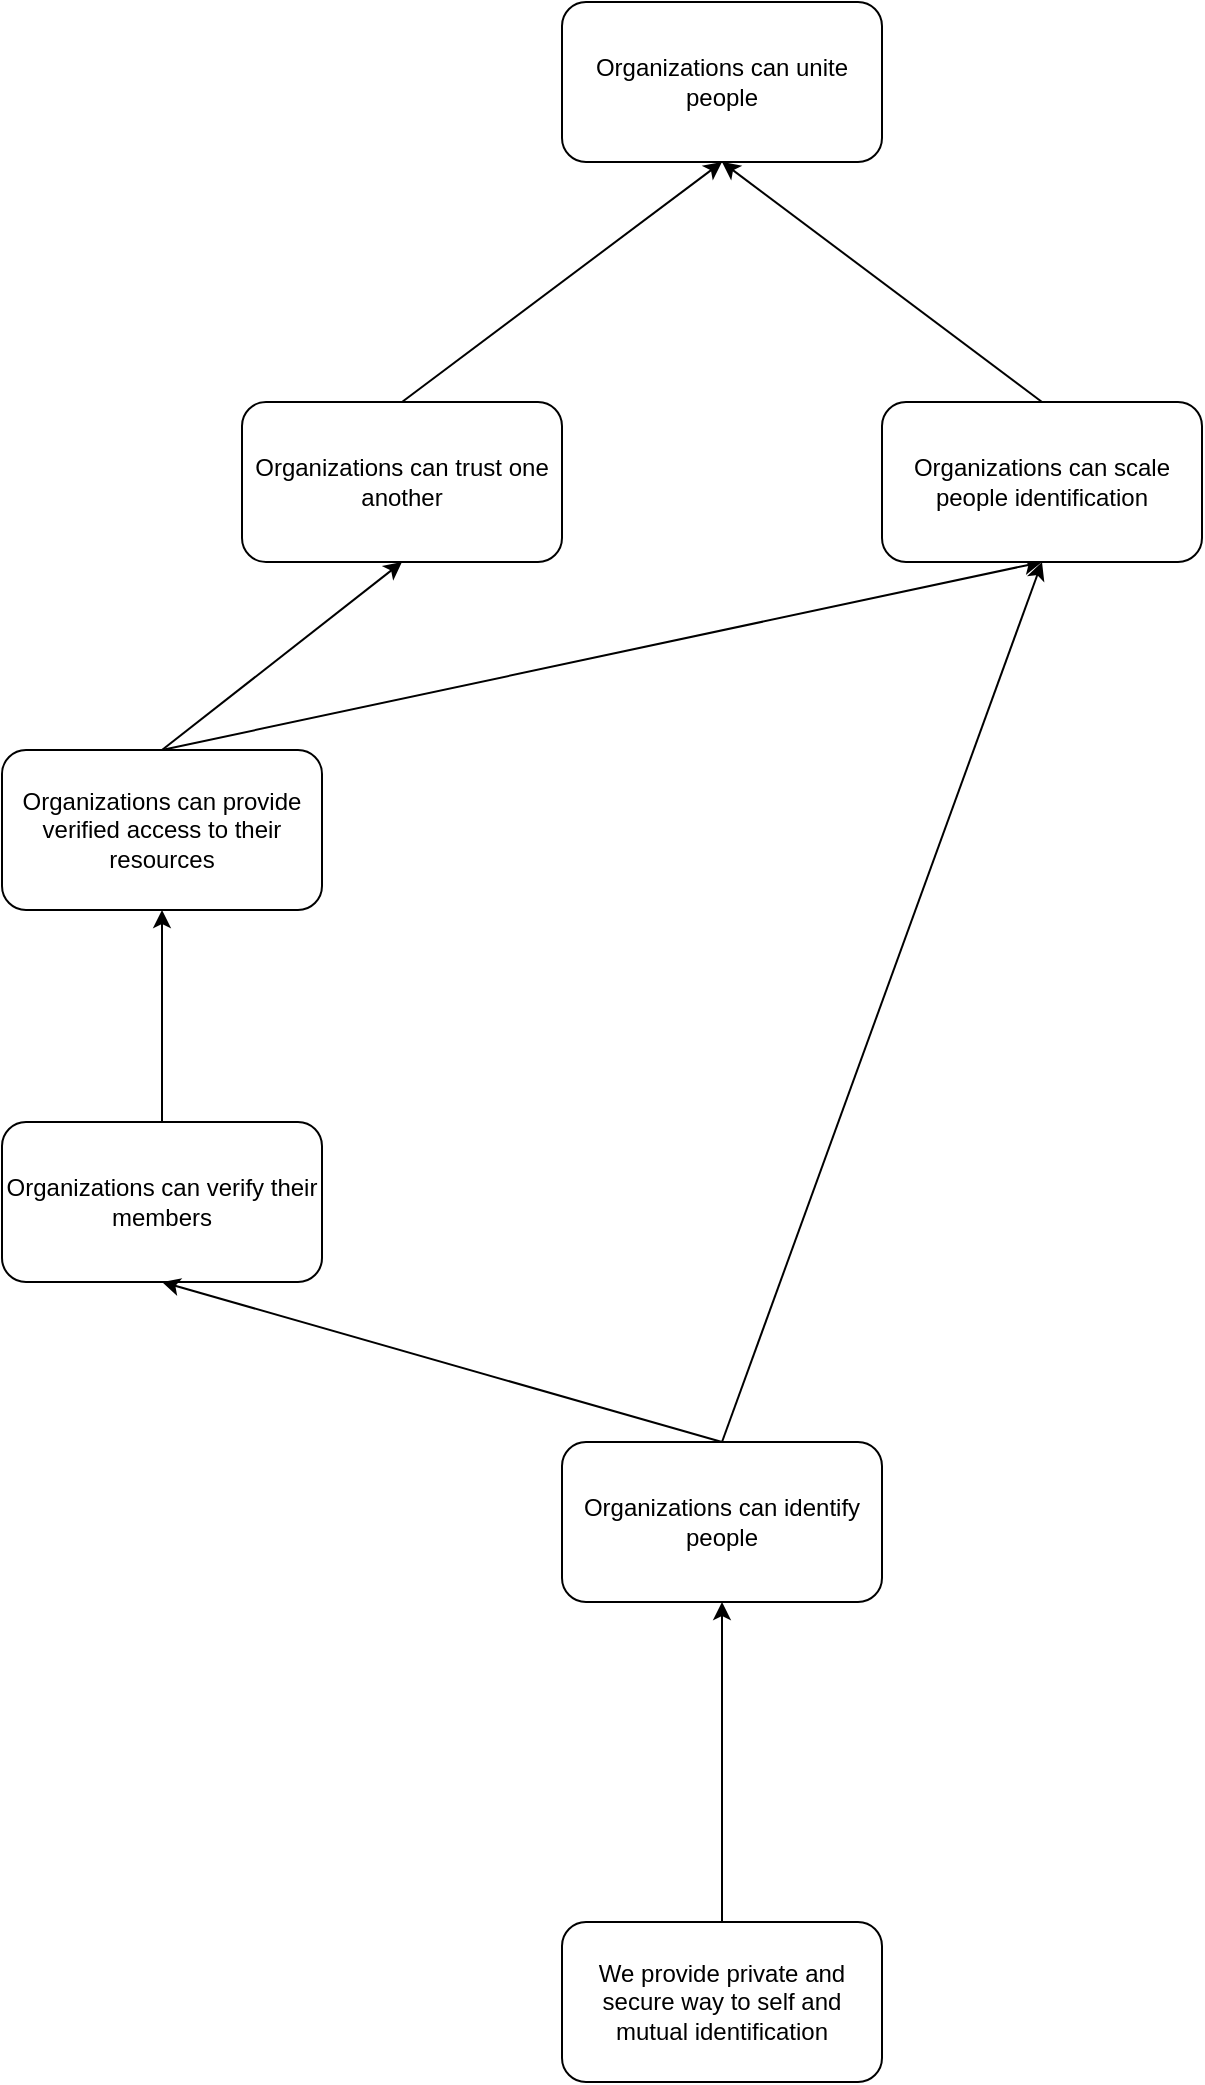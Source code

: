 <mxfile version="14.9.6" type="device" pages="6"><diagram id="rEu2AYVOWxbg5CjuaJAS" name="Pivot MVP PRT"><mxGraphModel dx="932" dy="597" grid="1" gridSize="10" guides="1" tooltips="1" connect="1" arrows="1" fold="1" page="1" pageScale="1" pageWidth="1169" pageHeight="827" math="0" shadow="0"><root><mxCell id="BzwM-WZNVINe5ozCy3X4-0"/><mxCell id="BzwM-WZNVINe5ozCy3X4-1" parent="BzwM-WZNVINe5ozCy3X4-0"/><mxCell id="BzwM-WZNVINe5ozCy3X4-2" value="Organizations can unite people" style="rounded=1;whiteSpace=wrap;html=1;" parent="BzwM-WZNVINe5ozCy3X4-1" vertex="1"><mxGeometry x="360" y="40" width="160" height="80" as="geometry"/></mxCell><mxCell id="BzwM-WZNVINe5ozCy3X4-8" style="edgeStyle=none;rounded=0;orthogonalLoop=1;jettySize=auto;html=1;exitX=0.5;exitY=0;exitDx=0;exitDy=0;entryX=0.5;entryY=1;entryDx=0;entryDy=0;" parent="BzwM-WZNVINe5ozCy3X4-1" source="BzwM-WZNVINe5ozCy3X4-3" target="BzwM-WZNVINe5ozCy3X4-2" edge="1"><mxGeometry relative="1" as="geometry"/></mxCell><mxCell id="BzwM-WZNVINe5ozCy3X4-3" value="Organizations can trust one another" style="rounded=1;whiteSpace=wrap;html=1;" parent="BzwM-WZNVINe5ozCy3X4-1" vertex="1"><mxGeometry x="200" y="240" width="160" height="80" as="geometry"/></mxCell><mxCell id="BzwM-WZNVINe5ozCy3X4-6" style="rounded=0;orthogonalLoop=1;jettySize=auto;html=1;exitX=0.5;exitY=0;exitDx=0;exitDy=0;entryX=0.5;entryY=1;entryDx=0;entryDy=0;" parent="BzwM-WZNVINe5ozCy3X4-1" source="BzwM-WZNVINe5ozCy3X4-4" target="BzwM-WZNVINe5ozCy3X4-5" edge="1"><mxGeometry relative="1" as="geometry"/></mxCell><mxCell id="BzwM-WZNVINe5ozCy3X4-4" value="Organizations can verify their members" style="rounded=1;whiteSpace=wrap;html=1;" parent="BzwM-WZNVINe5ozCy3X4-1" vertex="1"><mxGeometry x="80" y="600" width="160" height="80" as="geometry"/></mxCell><mxCell id="BzwM-WZNVINe5ozCy3X4-7" style="edgeStyle=none;rounded=0;orthogonalLoop=1;jettySize=auto;html=1;exitX=0.5;exitY=0;exitDx=0;exitDy=0;entryX=0.5;entryY=1;entryDx=0;entryDy=0;" parent="BzwM-WZNVINe5ozCy3X4-1" source="BzwM-WZNVINe5ozCy3X4-5" target="BzwM-WZNVINe5ozCy3X4-3" edge="1"><mxGeometry relative="1" as="geometry"/></mxCell><mxCell id="BzwM-WZNVINe5ozCy3X4-13" style="edgeStyle=none;rounded=0;orthogonalLoop=1;jettySize=auto;html=1;exitX=0.5;exitY=0;exitDx=0;exitDy=0;entryX=0.5;entryY=1;entryDx=0;entryDy=0;" parent="BzwM-WZNVINe5ozCy3X4-1" source="BzwM-WZNVINe5ozCy3X4-5" target="BzwM-WZNVINe5ozCy3X4-12" edge="1"><mxGeometry relative="1" as="geometry"/></mxCell><mxCell id="BzwM-WZNVINe5ozCy3X4-5" value="Organizations can provide verified access to their resources" style="rounded=1;whiteSpace=wrap;html=1;" parent="BzwM-WZNVINe5ozCy3X4-1" vertex="1"><mxGeometry x="80" y="414" width="160" height="80" as="geometry"/></mxCell><mxCell id="BzwM-WZNVINe5ozCy3X4-10" style="edgeStyle=none;rounded=0;orthogonalLoop=1;jettySize=auto;html=1;exitX=0.5;exitY=0;exitDx=0;exitDy=0;entryX=0.5;entryY=1;entryDx=0;entryDy=0;" parent="BzwM-WZNVINe5ozCy3X4-1" source="BzwM-WZNVINe5ozCy3X4-9" target="BzwM-WZNVINe5ozCy3X4-12" edge="1"><mxGeometry relative="1" as="geometry"/></mxCell><mxCell id="BzwM-WZNVINe5ozCy3X4-11" style="edgeStyle=none;rounded=0;orthogonalLoop=1;jettySize=auto;html=1;exitX=0.5;exitY=0;exitDx=0;exitDy=0;entryX=0.5;entryY=1;entryDx=0;entryDy=0;" parent="BzwM-WZNVINe5ozCy3X4-1" source="BzwM-WZNVINe5ozCy3X4-9" target="BzwM-WZNVINe5ozCy3X4-4" edge="1"><mxGeometry relative="1" as="geometry"><mxPoint x="160" y="700" as="targetPoint"/></mxGeometry></mxCell><mxCell id="BzwM-WZNVINe5ozCy3X4-9" value="Organizations can identify people" style="rounded=1;whiteSpace=wrap;html=1;" parent="BzwM-WZNVINe5ozCy3X4-1" vertex="1"><mxGeometry x="360" y="760" width="160" height="80" as="geometry"/></mxCell><mxCell id="BzwM-WZNVINe5ozCy3X4-14" style="edgeStyle=none;rounded=0;orthogonalLoop=1;jettySize=auto;html=1;exitX=0.5;exitY=0;exitDx=0;exitDy=0;entryX=0.5;entryY=1;entryDx=0;entryDy=0;" parent="BzwM-WZNVINe5ozCy3X4-1" source="BzwM-WZNVINe5ozCy3X4-12" target="BzwM-WZNVINe5ozCy3X4-2" edge="1"><mxGeometry relative="1" as="geometry"/></mxCell><mxCell id="BzwM-WZNVINe5ozCy3X4-12" value="Organizations can scale people identification" style="rounded=1;whiteSpace=wrap;html=1;" parent="BzwM-WZNVINe5ozCy3X4-1" vertex="1"><mxGeometry x="520" y="240" width="160" height="80" as="geometry"/></mxCell><mxCell id="BzwM-WZNVINe5ozCy3X4-16" style="edgeStyle=none;rounded=0;orthogonalLoop=1;jettySize=auto;html=1;exitX=0.5;exitY=0;exitDx=0;exitDy=0;entryX=0.5;entryY=1;entryDx=0;entryDy=0;" parent="BzwM-WZNVINe5ozCy3X4-1" source="BzwM-WZNVINe5ozCy3X4-15" target="BzwM-WZNVINe5ozCy3X4-9" edge="1"><mxGeometry relative="1" as="geometry"/></mxCell><mxCell id="BzwM-WZNVINe5ozCy3X4-15" value="We provide private and secure way to self and mutual identification" style="rounded=1;whiteSpace=wrap;html=1;" parent="BzwM-WZNVINe5ozCy3X4-1" vertex="1"><mxGeometry x="360" y="1000" width="160" height="80" as="geometry"/></mxCell></root></mxGraphModel></diagram><diagram id="Rx1E1-y5q2qVLVE35k9E" name="Cases Outline"><mxGraphModel dx="2101" dy="597" grid="1" gridSize="10" guides="1" tooltips="1" connect="1" arrows="1" fold="1" page="1" pageScale="1" pageWidth="1169" pageHeight="827" math="0" shadow="0"><root><mxCell id="xW7RO1sk_Le1SdhrMX03-0"/><mxCell id="xW7RO1sk_Le1SdhrMX03-1" parent="xW7RO1sk_Le1SdhrMX03-0"/><mxCell id="xW7RO1sk_Le1SdhrMX03-7" style="edgeStyle=orthogonalEdgeStyle;rounded=0;orthogonalLoop=1;jettySize=auto;html=1;exitX=0.5;exitY=1;exitDx=0;exitDy=0;" parent="xW7RO1sk_Le1SdhrMX03-1" source="xW7RO1sk_Le1SdhrMX03-2" target="xW7RO1sk_Le1SdhrMX03-4" edge="1"><mxGeometry relative="1" as="geometry"/></mxCell><mxCell id="xW7RO1sk_Le1SdhrMX03-14" style="edgeStyle=orthogonalEdgeStyle;rounded=0;orthogonalLoop=1;jettySize=auto;html=1;exitX=1;exitY=0.5;exitDx=0;exitDy=0;" parent="xW7RO1sk_Le1SdhrMX03-1" source="xW7RO1sk_Le1SdhrMX03-2" target="xW7RO1sk_Le1SdhrMX03-13" edge="1"><mxGeometry relative="1" as="geometry"/></mxCell><mxCell id="xW7RO1sk_Le1SdhrMX03-2" value="Seed-user creates a personal wallet" style="rounded=1;whiteSpace=wrap;html=1;" parent="xW7RO1sk_Le1SdhrMX03-1" vertex="1"><mxGeometry x="120" y="80" width="160" height="40" as="geometry"/></mxCell><mxCell id="xW7RO1sk_Le1SdhrMX03-6" style="edgeStyle=orthogonalEdgeStyle;rounded=0;orthogonalLoop=1;jettySize=auto;html=1;exitX=1;exitY=0.5;exitDx=0;exitDy=0;" parent="xW7RO1sk_Le1SdhrMX03-1" source="xW7RO1sk_Le1SdhrMX03-4" target="xW7RO1sk_Le1SdhrMX03-5" edge="1"><mxGeometry relative="1" as="geometry"/></mxCell><mxCell id="xW7RO1sk_Le1SdhrMX03-4" value="Seed-user generates organization" style="rounded=1;whiteSpace=wrap;html=1;" parent="xW7RO1sk_Le1SdhrMX03-1" vertex="1"><mxGeometry x="120" y="160" width="160" height="40" as="geometry"/></mxCell><mxCell id="xW7RO1sk_Le1SdhrMX03-17" style="edgeStyle=orthogonalEdgeStyle;rounded=0;orthogonalLoop=1;jettySize=auto;html=1;exitX=1;exitY=0.5;exitDx=0;exitDy=0;" parent="xW7RO1sk_Le1SdhrMX03-1" source="xW7RO1sk_Le1SdhrMX03-21" target="xW7RO1sk_Le1SdhrMX03-16" edge="1"><mxGeometry relative="1" as="geometry"/></mxCell><mxCell id="xW7RO1sk_Le1SdhrMX03-22" style="edgeStyle=orthogonalEdgeStyle;rounded=0;orthogonalLoop=1;jettySize=auto;html=1;exitX=0.5;exitY=1;exitDx=0;exitDy=0;entryX=0.5;entryY=0;entryDx=0;entryDy=0;" parent="xW7RO1sk_Le1SdhrMX03-1" source="xW7RO1sk_Le1SdhrMX03-5" target="xW7RO1sk_Le1SdhrMX03-21" edge="1"><mxGeometry relative="1" as="geometry"/></mxCell><mxCell id="xW7RO1sk_Le1SdhrMX03-31" style="edgeStyle=orthogonalEdgeStyle;rounded=0;orthogonalLoop=1;jettySize=auto;html=1;exitX=1;exitY=0.5;exitDx=0;exitDy=0;entryX=0;entryY=0.5;entryDx=0;entryDy=0;" parent="xW7RO1sk_Le1SdhrMX03-1" source="xW7RO1sk_Le1SdhrMX03-5" target="xW7RO1sk_Le1SdhrMX03-30" edge="1"><mxGeometry relative="1" as="geometry"/></mxCell><mxCell id="xW7RO1sk_Le1SdhrMX03-5" value="Seed-user creates site-proofed organization" style="rounded=1;whiteSpace=wrap;html=1;fillColor=#fff2cc;strokeColor=#d6b656;" parent="xW7RO1sk_Le1SdhrMX03-1" vertex="1"><mxGeometry x="320" y="160" width="160" height="40" as="geometry"/></mxCell><mxCell id="xW7RO1sk_Le1SdhrMX03-29" style="edgeStyle=orthogonalEdgeStyle;rounded=0;orthogonalLoop=1;jettySize=auto;html=1;exitX=1;exitY=0.5;exitDx=0;exitDy=0;entryX=1;entryY=0.5;entryDx=0;entryDy=0;" parent="xW7RO1sk_Le1SdhrMX03-1" source="xW7RO1sk_Le1SdhrMX03-13" target="xW7RO1sk_Le1SdhrMX03-27" edge="1"><mxGeometry relative="1" as="geometry"><Array as="points"><mxPoint x="720" y="100"/><mxPoint x="720" y="380"/></Array></mxGeometry></mxCell><mxCell id="xW7RO1sk_Le1SdhrMX03-35" style="edgeStyle=orthogonalEdgeStyle;rounded=0;orthogonalLoop=1;jettySize=auto;html=1;exitX=1;exitY=0.5;exitDx=0;exitDy=0;entryX=1;entryY=0.5;entryDx=0;entryDy=0;" parent="xW7RO1sk_Le1SdhrMX03-1" source="xW7RO1sk_Le1SdhrMX03-13" target="xW7RO1sk_Le1SdhrMX03-16" edge="1"><mxGeometry relative="1" as="geometry"><Array as="points"><mxPoint x="720" y="100"/><mxPoint x="720" y="300"/></Array></mxGeometry></mxCell><mxCell id="xW7RO1sk_Le1SdhrMX03-13" value="Seed-user adds blockchain account to wallet" style="rounded=1;whiteSpace=wrap;html=1;fillColor=#f8cecc;strokeColor=#b85450;" parent="xW7RO1sk_Le1SdhrMX03-1" vertex="1"><mxGeometry x="320" y="80" width="160" height="40" as="geometry"/></mxCell><mxCell id="xW7RO1sk_Le1SdhrMX03-16" value="Seed-user registers organization in the blockchain with the status" style="rounded=1;whiteSpace=wrap;html=1;fillColor=#f8cecc;strokeColor=#b85450;" parent="xW7RO1sk_Le1SdhrMX03-1" vertex="1"><mxGeometry x="520" y="280" width="160" height="40" as="geometry"/></mxCell><mxCell id="xW7RO1sk_Le1SdhrMX03-24" style="edgeStyle=orthogonalEdgeStyle;rounded=0;orthogonalLoop=1;jettySize=auto;html=1;exitX=1;exitY=0.5;exitDx=0;exitDy=0;" parent="xW7RO1sk_Le1SdhrMX03-1" source="xW7RO1sk_Le1SdhrMX03-19" target="xW7RO1sk_Le1SdhrMX03-23" edge="1"><mxGeometry relative="1" as="geometry"/></mxCell><mxCell id="xW7RO1sk_Le1SdhrMX03-19" value="Member-user generates a personal wallet" style="rounded=1;whiteSpace=wrap;html=1;fillColor=#d5e8d4;strokeColor=#82b366;" parent="xW7RO1sk_Le1SdhrMX03-1" vertex="1"><mxGeometry x="-80" y="360" width="160" height="40" as="geometry"/></mxCell><mxCell id="xW7RO1sk_Le1SdhrMX03-28" style="edgeStyle=orthogonalEdgeStyle;rounded=0;orthogonalLoop=1;jettySize=auto;html=1;exitX=1;exitY=0.5;exitDx=0;exitDy=0;" parent="xW7RO1sk_Le1SdhrMX03-1" source="xW7RO1sk_Le1SdhrMX03-20" target="xW7RO1sk_Le1SdhrMX03-27" edge="1"><mxGeometry relative="1" as="geometry"/></mxCell><mxCell id="xW7RO1sk_Le1SdhrMX03-33" style="edgeStyle=orthogonalEdgeStyle;rounded=0;orthogonalLoop=1;jettySize=auto;html=1;exitX=0.5;exitY=1;exitDx=0;exitDy=0;entryX=0.5;entryY=0;entryDx=0;entryDy=0;" parent="xW7RO1sk_Le1SdhrMX03-1" source="xW7RO1sk_Le1SdhrMX03-20" target="xW7RO1sk_Le1SdhrMX03-32" edge="1"><mxGeometry relative="1" as="geometry"/></mxCell><mxCell id="xW7RO1sk_Le1SdhrMX03-63" style="edgeStyle=orthogonalEdgeStyle;rounded=0;orthogonalLoop=1;jettySize=auto;html=1;exitX=0.75;exitY=1;exitDx=0;exitDy=0;entryX=0.5;entryY=0;entryDx=0;entryDy=0;" parent="xW7RO1sk_Le1SdhrMX03-1" source="xW7RO1sk_Le1SdhrMX03-20" target="xW7RO1sk_Le1SdhrMX03-62" edge="1"><mxGeometry relative="1" as="geometry"><Array as="points"><mxPoint x="440" y="420"/><mxPoint x="600" y="420"/></Array></mxGeometry></mxCell><mxCell id="xW7RO1sk_Le1SdhrMX03-20" value="Seed-user issues permission credentials to member-user for organization&amp;nbsp;" style="rounded=1;whiteSpace=wrap;html=1;" parent="xW7RO1sk_Le1SdhrMX03-1" vertex="1"><mxGeometry x="320" y="360" width="160" height="40" as="geometry"/></mxCell><mxCell id="xW7RO1sk_Le1SdhrMX03-26" style="edgeStyle=orthogonalEdgeStyle;rounded=0;orthogonalLoop=1;jettySize=auto;html=1;exitX=0.5;exitY=1;exitDx=0;exitDy=0;" parent="xW7RO1sk_Le1SdhrMX03-1" source="xW7RO1sk_Le1SdhrMX03-21" target="xW7RO1sk_Le1SdhrMX03-20" edge="1"><mxGeometry relative="1" as="geometry"/></mxCell><mxCell id="xW7RO1sk_Le1SdhrMX03-21" value="Seed-user issues organization ownership credentials" style="rounded=1;whiteSpace=wrap;html=1;" parent="xW7RO1sk_Le1SdhrMX03-1" vertex="1"><mxGeometry x="320" y="280" width="160" height="40" as="geometry"/></mxCell><mxCell id="xW7RO1sk_Le1SdhrMX03-25" style="edgeStyle=orthogonalEdgeStyle;rounded=0;orthogonalLoop=1;jettySize=auto;html=1;exitX=1;exitY=0.5;exitDx=0;exitDy=0;" parent="xW7RO1sk_Le1SdhrMX03-1" source="xW7RO1sk_Le1SdhrMX03-23" target="xW7RO1sk_Le1SdhrMX03-20" edge="1"><mxGeometry relative="1" as="geometry"/></mxCell><mxCell id="xW7RO1sk_Le1SdhrMX03-23" value="Member-user requests permission credentials from seed-user for organization" style="rounded=1;whiteSpace=wrap;html=1;fillColor=#d5e8d4;strokeColor=#82b366;" parent="xW7RO1sk_Le1SdhrMX03-1" vertex="1"><mxGeometry x="120" y="360" width="160" height="40" as="geometry"/></mxCell><mxCell id="xW7RO1sk_Le1SdhrMX03-27" value="Seed-user registers the permission credentials in the blockchain with the status" style="rounded=1;whiteSpace=wrap;html=1;fillColor=#f8cecc;strokeColor=#b85450;" parent="xW7RO1sk_Le1SdhrMX03-1" vertex="1"><mxGeometry x="520" y="360" width="160" height="40" as="geometry"/></mxCell><mxCell id="xW7RO1sk_Le1SdhrMX03-34" style="edgeStyle=orthogonalEdgeStyle;rounded=0;orthogonalLoop=1;jettySize=auto;html=1;exitX=0.5;exitY=1;exitDx=0;exitDy=0;entryX=0.75;entryY=0;entryDx=0;entryDy=0;" parent="xW7RO1sk_Le1SdhrMX03-1" source="xW7RO1sk_Le1SdhrMX03-30" target="xW7RO1sk_Le1SdhrMX03-21" edge="1"><mxGeometry relative="1" as="geometry"><Array as="points"><mxPoint x="600" y="240"/><mxPoint x="440" y="240"/></Array></mxGeometry></mxCell><mxCell id="xW7RO1sk_Le1SdhrMX03-30" value="Seed-user register governance schema on the site" style="rounded=1;whiteSpace=wrap;html=1;fillColor=#fff2cc;strokeColor=#d6b656;" parent="xW7RO1sk_Le1SdhrMX03-1" vertex="1"><mxGeometry x="520" y="160" width="160" height="40" as="geometry"/></mxCell><mxCell id="xW7RO1sk_Le1SdhrMX03-37" style="edgeStyle=orthogonalEdgeStyle;rounded=0;orthogonalLoop=1;jettySize=auto;html=1;exitX=0.5;exitY=1;exitDx=0;exitDy=0;" parent="xW7RO1sk_Le1SdhrMX03-1" source="xW7RO1sk_Le1SdhrMX03-32" target="xW7RO1sk_Le1SdhrMX03-36" edge="1"><mxGeometry relative="1" as="geometry"/></mxCell><mxCell id="xW7RO1sk_Le1SdhrMX03-32" value="Seed-user creates site-proofed email verification service&amp;nbsp;for organization" style="rounded=1;whiteSpace=wrap;html=1;" parent="xW7RO1sk_Le1SdhrMX03-1" vertex="1"><mxGeometry x="320" y="440" width="160" height="40" as="geometry"/></mxCell><mxCell id="xW7RO1sk_Le1SdhrMX03-44" style="edgeStyle=orthogonalEdgeStyle;rounded=0;orthogonalLoop=1;jettySize=auto;html=1;exitX=0.5;exitY=1;exitDx=0;exitDy=0;" parent="xW7RO1sk_Le1SdhrMX03-1" source="xW7RO1sk_Le1SdhrMX03-36" target="xW7RO1sk_Le1SdhrMX03-41" edge="1"><mxGeometry relative="1" as="geometry"/></mxCell><mxCell id="xW7RO1sk_Le1SdhrMX03-36" value="Seed-user issues organization permission credentials to the service" style="rounded=1;whiteSpace=wrap;html=1;" parent="xW7RO1sk_Le1SdhrMX03-1" vertex="1"><mxGeometry x="320" y="520" width="160" height="40" as="geometry"/></mxCell><mxCell id="xW7RO1sk_Le1SdhrMX03-43" style="edgeStyle=orthogonalEdgeStyle;rounded=0;orthogonalLoop=1;jettySize=auto;html=1;exitX=1;exitY=0.5;exitDx=0;exitDy=0;" parent="xW7RO1sk_Le1SdhrMX03-1" source="xW7RO1sk_Le1SdhrMX03-38" target="xW7RO1sk_Le1SdhrMX03-41" edge="1"><mxGeometry relative="1" as="geometry"/></mxCell><mxCell id="xW7RO1sk_Le1SdhrMX03-51" style="edgeStyle=orthogonalEdgeStyle;rounded=0;orthogonalLoop=1;jettySize=auto;html=1;exitX=0.5;exitY=1;exitDx=0;exitDy=0;entryX=0;entryY=0.5;entryDx=0;entryDy=0;" parent="xW7RO1sk_Le1SdhrMX03-1" source="xW7RO1sk_Le1SdhrMX03-45" target="xW7RO1sk_Le1SdhrMX03-56" edge="1"><mxGeometry relative="1" as="geometry"/></mxCell><mxCell id="xW7RO1sk_Le1SdhrMX03-38" value="External-user request email verification credentials from the service" style="rounded=1;whiteSpace=wrap;html=1;" parent="xW7RO1sk_Le1SdhrMX03-1" vertex="1"><mxGeometry x="120" y="600" width="160" height="40" as="geometry"/></mxCell><mxCell id="xW7RO1sk_Le1SdhrMX03-41" value="The service issues email verification for member-user" style="rounded=1;whiteSpace=wrap;html=1;fillColor=#fff2cc;strokeColor=#d6b656;" parent="xW7RO1sk_Le1SdhrMX03-1" vertex="1"><mxGeometry x="320" y="600" width="160" height="40" as="geometry"/></mxCell><mxCell id="xW7RO1sk_Le1SdhrMX03-48" style="edgeStyle=orthogonalEdgeStyle;rounded=0;orthogonalLoop=1;jettySize=auto;html=1;exitX=1;exitY=0.5;exitDx=0;exitDy=0;" parent="xW7RO1sk_Le1SdhrMX03-1" source="xW7RO1sk_Le1SdhrMX03-45" target="xW7RO1sk_Le1SdhrMX03-38" edge="1"><mxGeometry relative="1" as="geometry"/></mxCell><mxCell id="xW7RO1sk_Le1SdhrMX03-45" value="External-user generates a personal wallet" style="rounded=1;whiteSpace=wrap;html=1;fillColor=#d5e8d4;strokeColor=#82b366;" parent="xW7RO1sk_Le1SdhrMX03-1" vertex="1"><mxGeometry x="-80" y="600" width="160" height="40" as="geometry"/></mxCell><mxCell id="xW7RO1sk_Le1SdhrMX03-54" style="edgeStyle=orthogonalEdgeStyle;rounded=0;orthogonalLoop=1;jettySize=auto;html=1;exitX=0.5;exitY=1;exitDx=0;exitDy=0;" parent="xW7RO1sk_Le1SdhrMX03-1" source="xW7RO1sk_Le1SdhrMX03-49" target="xW7RO1sk_Le1SdhrMX03-53" edge="1"><mxGeometry relative="1" as="geometry"/></mxCell><mxCell id="xW7RO1sk_Le1SdhrMX03-49" value="External-user auth on the personal data verification service (PDVS)" style="rounded=1;whiteSpace=wrap;html=1;" parent="xW7RO1sk_Le1SdhrMX03-1" vertex="1"><mxGeometry x="320" y="680" width="160" height="40" as="geometry"/></mxCell><mxCell id="xW7RO1sk_Le1SdhrMX03-59" style="edgeStyle=orthogonalEdgeStyle;rounded=0;orthogonalLoop=1;jettySize=auto;html=1;exitX=0.5;exitY=1;exitDx=0;exitDy=0;" parent="xW7RO1sk_Le1SdhrMX03-1" source="xW7RO1sk_Le1SdhrMX03-53" target="xW7RO1sk_Le1SdhrMX03-58" edge="1"><mxGeometry relative="1" as="geometry"/></mxCell><mxCell id="xW7RO1sk_Le1SdhrMX03-53" value="PDVS verifies user email credentails" style="rounded=1;whiteSpace=wrap;html=1;fillColor=#fff2cc;strokeColor=#d6b656;" parent="xW7RO1sk_Le1SdhrMX03-1" vertex="1"><mxGeometry x="320" y="760" width="160" height="40" as="geometry"/></mxCell><mxCell id="xW7RO1sk_Le1SdhrMX03-57" style="edgeStyle=orthogonalEdgeStyle;rounded=0;orthogonalLoop=1;jettySize=auto;html=1;exitX=1;exitY=0.5;exitDx=0;exitDy=0;" parent="xW7RO1sk_Le1SdhrMX03-1" source="xW7RO1sk_Le1SdhrMX03-56" target="xW7RO1sk_Le1SdhrMX03-49" edge="1"><mxGeometry relative="1" as="geometry"/></mxCell><mxCell id="xW7RO1sk_Le1SdhrMX03-56" value="External-user verifies PDVS relationship with the organization" style="rounded=1;whiteSpace=wrap;html=1;" parent="xW7RO1sk_Le1SdhrMX03-1" vertex="1"><mxGeometry x="120" y="680" width="160" height="40" as="geometry"/></mxCell><mxCell id="xW7RO1sk_Le1SdhrMX03-61" style="edgeStyle=orthogonalEdgeStyle;rounded=0;orthogonalLoop=1;jettySize=auto;html=1;exitX=0.5;exitY=1;exitDx=0;exitDy=0;entryX=0.5;entryY=0;entryDx=0;entryDy=0;" parent="xW7RO1sk_Le1SdhrMX03-1" source="xW7RO1sk_Le1SdhrMX03-58" target="xW7RO1sk_Le1SdhrMX03-60" edge="1"><mxGeometry relative="1" as="geometry"/></mxCell><mxCell id="xW7RO1sk_Le1SdhrMX03-58" value="External-user and PDVS establish DID-to-DID communication" style="rounded=1;whiteSpace=wrap;html=1;" parent="xW7RO1sk_Le1SdhrMX03-1" vertex="1"><mxGeometry x="320" y="840" width="160" height="40" as="geometry"/></mxCell><mxCell id="xW7RO1sk_Le1SdhrMX03-66" style="edgeStyle=orthogonalEdgeStyle;rounded=0;orthogonalLoop=1;jettySize=auto;html=1;exitX=1;exitY=0.5;exitDx=0;exitDy=0;" parent="xW7RO1sk_Le1SdhrMX03-1" source="xW7RO1sk_Le1SdhrMX03-60" target="xW7RO1sk_Le1SdhrMX03-64" edge="1"><mxGeometry relative="1" as="geometry"/></mxCell><mxCell id="xW7RO1sk_Le1SdhrMX03-60" value="External-user requests personal data credentials from PDVS" style="rounded=1;whiteSpace=wrap;html=1;fillColor=#fff2cc;strokeColor=#d6b656;" parent="xW7RO1sk_Le1SdhrMX03-1" vertex="1"><mxGeometry x="320" y="920" width="160" height="40" as="geometry"/></mxCell><mxCell id="xW7RO1sk_Le1SdhrMX03-65" style="edgeStyle=orthogonalEdgeStyle;rounded=0;orthogonalLoop=1;jettySize=auto;html=1;exitX=0.5;exitY=1;exitDx=0;exitDy=0;entryX=0.5;entryY=0;entryDx=0;entryDy=0;" parent="xW7RO1sk_Le1SdhrMX03-1" source="xW7RO1sk_Le1SdhrMX03-62" target="xW7RO1sk_Le1SdhrMX03-64" edge="1"><mxGeometry relative="1" as="geometry"/></mxCell><mxCell id="xW7RO1sk_Le1SdhrMX03-62" value="Member-user accesses the PDVS with his organization credentials&amp;nbsp;" style="rounded=1;whiteSpace=wrap;html=1;" parent="xW7RO1sk_Le1SdhrMX03-1" vertex="1"><mxGeometry x="520" y="840" width="160" height="40" as="geometry"/></mxCell><mxCell id="xW7RO1sk_Le1SdhrMX03-68" style="edgeStyle=orthogonalEdgeStyle;rounded=0;orthogonalLoop=1;jettySize=auto;html=1;exitX=0.5;exitY=1;exitDx=0;exitDy=0;" parent="xW7RO1sk_Le1SdhrMX03-1" source="xW7RO1sk_Le1SdhrMX03-64" target="xW7RO1sk_Le1SdhrMX03-67" edge="1"><mxGeometry relative="1" as="geometry"/></mxCell><mxCell id="xW7RO1sk_Le1SdhrMX03-64" value="Member-user verifies request" style="rounded=1;whiteSpace=wrap;html=1;fillColor=#d5e8d4;strokeColor=#82b366;" parent="xW7RO1sk_Le1SdhrMX03-1" vertex="1"><mxGeometry x="520" y="920" width="160" height="40" as="geometry"/></mxCell><mxCell id="xW7RO1sk_Le1SdhrMX03-70" style="edgeStyle=orthogonalEdgeStyle;rounded=0;orthogonalLoop=1;jettySize=auto;html=1;exitX=0;exitY=0.5;exitDx=0;exitDy=0;" parent="xW7RO1sk_Le1SdhrMX03-1" source="xW7RO1sk_Le1SdhrMX03-67" target="xW7RO1sk_Le1SdhrMX03-69" edge="1"><mxGeometry relative="1" as="geometry"/></mxCell><mxCell id="xW7RO1sk_Le1SdhrMX03-67" value="Member-user triggers issuing of requested personal data credentials" style="rounded=1;whiteSpace=wrap;html=1;" parent="xW7RO1sk_Le1SdhrMX03-1" vertex="1"><mxGeometry x="520" y="1000" width="160" height="40" as="geometry"/></mxCell><mxCell id="xW7RO1sk_Le1SdhrMX03-69" value="PDVS share requested credentials with external-user via DID-to-DID" style="rounded=1;whiteSpace=wrap;html=1;" parent="xW7RO1sk_Le1SdhrMX03-1" vertex="1"><mxGeometry x="320" y="1000" width="160" height="40" as="geometry"/></mxCell></root></mxGraphModel></diagram><diagram id="vLbWo_FQcZ2nvYsRN_VI" name="General Architecture"><mxGraphModel dx="932" dy="597" grid="1" gridSize="10" guides="1" tooltips="1" connect="1" arrows="1" fold="1" page="1" pageScale="1" pageWidth="1169" pageHeight="827" math="0" shadow="0"><root><mxCell id="RMAjdkxCQcU5zEFje-KP-0"/><mxCell id="RMAjdkxCQcU5zEFje-KP-1" parent="RMAjdkxCQcU5zEFje-KP-0"/><mxCell id="ZKtfaDeZp5ljT9LjwE52-19" style="edgeStyle=orthogonalEdgeStyle;rounded=0;orthogonalLoop=1;jettySize=auto;html=1;exitX=0.75;exitY=0;exitDx=0;exitDy=0;entryX=0;entryY=0.5;entryDx=0;entryDy=0;" edge="1" parent="RMAjdkxCQcU5zEFje-KP-1" source="ZKtfaDeZp5ljT9LjwE52-0" target="ZKtfaDeZp5ljT9LjwE52-2"><mxGeometry relative="1" as="geometry"/></mxCell><mxCell id="ZKtfaDeZp5ljT9LjwE52-20" style="edgeStyle=orthogonalEdgeStyle;rounded=0;orthogonalLoop=1;jettySize=auto;html=1;exitX=0.75;exitY=0;exitDx=0;exitDy=0;entryX=0;entryY=0.5;entryDx=0;entryDy=0;" edge="1" parent="RMAjdkxCQcU5zEFje-KP-1" source="ZKtfaDeZp5ljT9LjwE52-0" target="ZKtfaDeZp5ljT9LjwE52-1"><mxGeometry relative="1" as="geometry"/></mxCell><mxCell id="ZKtfaDeZp5ljT9LjwE52-0" value="Core Wallet Functionality" style="rounded=0;whiteSpace=wrap;html=1;fillColor=#d5e8d4;strokeColor=#82b366;" vertex="1" parent="RMAjdkxCQcU5zEFje-KP-1"><mxGeometry x="280" y="400" width="160" height="80" as="geometry"/></mxCell><mxCell id="ZKtfaDeZp5ljT9LjwE52-21" style="edgeStyle=orthogonalEdgeStyle;rounded=0;orthogonalLoop=1;jettySize=auto;html=1;exitX=1;exitY=0.5;exitDx=0;exitDy=0;" edge="1" parent="RMAjdkxCQcU5zEFje-KP-1" source="ZKtfaDeZp5ljT9LjwE52-1" target="ZKtfaDeZp5ljT9LjwE52-3"><mxGeometry relative="1" as="geometry"/></mxCell><mxCell id="ZKtfaDeZp5ljT9LjwE52-1" value="Blockchain based wallet extension" style="rounded=0;whiteSpace=wrap;html=1;" vertex="1" parent="RMAjdkxCQcU5zEFje-KP-1"><mxGeometry x="440" y="40" width="160" height="80" as="geometry"/></mxCell><mxCell id="ZKtfaDeZp5ljT9LjwE52-2" value="Web based wallet extensions" style="rounded=0;whiteSpace=wrap;html=1;" vertex="1" parent="RMAjdkxCQcU5zEFje-KP-1"><mxGeometry x="440" y="160" width="160" height="80" as="geometry"/></mxCell><mxCell id="ZKtfaDeZp5ljT9LjwE52-3" value="Blockchain register" style="rounded=0;whiteSpace=wrap;html=1;" vertex="1" parent="RMAjdkxCQcU5zEFje-KP-1"><mxGeometry x="680" y="40" width="160" height="80" as="geometry"/></mxCell><mxCell id="ZKtfaDeZp5ljT9LjwE52-18" style="edgeStyle=orthogonalEdgeStyle;rounded=0;orthogonalLoop=1;jettySize=auto;html=1;exitX=1;exitY=0.5;exitDx=0;exitDy=0;entryX=0.25;entryY=0;entryDx=0;entryDy=0;" edge="1" parent="RMAjdkxCQcU5zEFje-KP-1" source="ZKtfaDeZp5ljT9LjwE52-4" target="ZKtfaDeZp5ljT9LjwE52-0"><mxGeometry relative="1" as="geometry"/></mxCell><mxCell id="ZKtfaDeZp5ljT9LjwE52-4" value="Wallet exporter / importer" style="rounded=0;whiteSpace=wrap;html=1;" vertex="1" parent="RMAjdkxCQcU5zEFje-KP-1"><mxGeometry x="40" y="240" width="160" height="80" as="geometry"/></mxCell><mxCell id="ZKtfaDeZp5ljT9LjwE52-5" value="Web base channel for services" style="rounded=0;whiteSpace=wrap;html=1;" vertex="1" parent="RMAjdkxCQcU5zEFje-KP-1"><mxGeometry x="280" y="560" width="160" height="80" as="geometry"/></mxCell><mxCell id="ZKtfaDeZp5ljT9LjwE52-10" style="edgeStyle=none;rounded=0;orthogonalLoop=1;jettySize=auto;html=1;" edge="1" parent="RMAjdkxCQcU5zEFje-KP-1" source="ZKtfaDeZp5ljT9LjwE52-12" target="ZKtfaDeZp5ljT9LjwE52-0"><mxGeometry relative="1" as="geometry"><mxPoint x="520" y="440" as="sourcePoint"/></mxGeometry></mxCell><mxCell id="ZKtfaDeZp5ljT9LjwE52-9" style="edgeStyle=none;rounded=0;orthogonalLoop=1;jettySize=auto;html=1;exitX=1;exitY=0.5;exitDx=0;exitDy=0;" edge="1" parent="RMAjdkxCQcU5zEFje-KP-1" source="ZKtfaDeZp5ljT9LjwE52-7" target="ZKtfaDeZp5ljT9LjwE52-0"><mxGeometry relative="1" as="geometry"/></mxCell><mxCell id="ZKtfaDeZp5ljT9LjwE52-17" style="edgeStyle=orthogonalEdgeStyle;rounded=0;orthogonalLoop=1;jettySize=auto;html=1;exitX=0.5;exitY=1;exitDx=0;exitDy=0;entryX=0;entryY=0.5;entryDx=0;entryDy=0;" edge="1" parent="RMAjdkxCQcU5zEFje-KP-1" source="ZKtfaDeZp5ljT9LjwE52-7" target="ZKtfaDeZp5ljT9LjwE52-5"><mxGeometry relative="1" as="geometry"/></mxCell><mxCell id="ZKtfaDeZp5ljT9LjwE52-7" value="Web Wallet UI" style="rounded=0;whiteSpace=wrap;html=1;" vertex="1" parent="RMAjdkxCQcU5zEFje-KP-1"><mxGeometry x="40" y="400" width="160" height="80" as="geometry"/></mxCell><mxCell id="ZKtfaDeZp5ljT9LjwE52-16" style="edgeStyle=orthogonalEdgeStyle;rounded=0;orthogonalLoop=1;jettySize=auto;html=1;exitX=0.5;exitY=1;exitDx=0;exitDy=0;entryX=1;entryY=0.5;entryDx=0;entryDy=0;" edge="1" parent="RMAjdkxCQcU5zEFje-KP-1" source="ZKtfaDeZp5ljT9LjwE52-12" target="ZKtfaDeZp5ljT9LjwE52-5"><mxGeometry relative="1" as="geometry"/></mxCell><mxCell id="ZKtfaDeZp5ljT9LjwE52-12" value="Server Side Wallet" style="rounded=0;whiteSpace=wrap;html=1;" vertex="1" parent="RMAjdkxCQcU5zEFje-KP-1"><mxGeometry x="520" y="400" width="160" height="80" as="geometry"/></mxCell><mxCell id="ZKtfaDeZp5ljT9LjwE52-14" style="edgeStyle=none;rounded=0;orthogonalLoop=1;jettySize=auto;html=1;exitX=0;exitY=0.5;exitDx=0;exitDy=0;" edge="1" parent="RMAjdkxCQcU5zEFje-KP-1" source="ZKtfaDeZp5ljT9LjwE52-13" target="ZKtfaDeZp5ljT9LjwE52-12"><mxGeometry relative="1" as="geometry"/></mxCell><mxCell id="ZKtfaDeZp5ljT9LjwE52-13" value="Deduplication Register" style="rounded=0;whiteSpace=wrap;html=1;" vertex="1" parent="RMAjdkxCQcU5zEFje-KP-1"><mxGeometry x="760" y="400" width="160" height="80" as="geometry"/></mxCell></root></mxGraphModel></diagram><diagram id="vHwxlpJITmfibU0_XcQE" name="Wallet Draft Model"><mxGraphModel dx="932" dy="597" grid="1" gridSize="10" guides="1" tooltips="1" connect="1" arrows="1" fold="1" page="1" pageScale="1" pageWidth="1169" pageHeight="827" math="0" shadow="0"><root><mxCell id="0"/><mxCell id="1" parent="0"/><mxCell id="_Tg9kc_6dkSwHvh2LtKf-8" style="edgeStyle=orthogonalEdgeStyle;rounded=0;orthogonalLoop=1;jettySize=auto;html=1;exitX=0.5;exitY=1;exitDx=0;exitDy=0;" edge="1" parent="1" source="_Tg9kc_6dkSwHvh2LtKf-1" target="_Tg9kc_6dkSwHvh2LtKf-2"><mxGeometry relative="1" as="geometry"/></mxCell><mxCell id="_Tg9kc_6dkSwHvh2LtKf-1" value="Wallet:init" style="rounded=1;whiteSpace=wrap;html=1;" vertex="1" parent="1"><mxGeometry x="160" y="40" width="160" height="40" as="geometry"/></mxCell><mxCell id="_Tg9kc_6dkSwHvh2LtKf-5" style="edgeStyle=orthogonalEdgeStyle;rounded=0;orthogonalLoop=1;jettySize=auto;html=1;exitX=1;exitY=0.5;exitDx=0;exitDy=0;" edge="1" parent="1" source="_Tg9kc_6dkSwHvh2LtKf-2" target="_Tg9kc_6dkSwHvh2LtKf-4"><mxGeometry relative="1" as="geometry"/></mxCell><mxCell id="_Tg9kc_6dkSwHvh2LtKf-9" style="edgeStyle=orthogonalEdgeStyle;rounded=0;orthogonalLoop=1;jettySize=auto;html=1;exitX=0.5;exitY=1;exitDx=0;exitDy=0;" edge="1" parent="1" source="_Tg9kc_6dkSwHvh2LtKf-2" target="_Tg9kc_6dkSwHvh2LtKf-3"><mxGeometry relative="1" as="geometry"/></mxCell><mxCell id="_Tg9kc_6dkSwHvh2LtKf-2" value="Exists" style="rhombus;whiteSpace=wrap;html=1;" vertex="1" parent="1"><mxGeometry x="200" y="140" width="80" height="80" as="geometry"/></mxCell><mxCell id="_Tg9kc_6dkSwHvh2LtKf-19" style="edgeStyle=orthogonalEdgeStyle;rounded=0;orthogonalLoop=1;jettySize=auto;html=1;exitX=0.5;exitY=1;exitDx=0;exitDy=0;" edge="1" parent="1" source="_Tg9kc_6dkSwHvh2LtKf-3" target="_Tg9kc_6dkSwHvh2LtKf-18"><mxGeometry relative="1" as="geometry"/></mxCell><mxCell id="_Tg9kc_6dkSwHvh2LtKf-3" value="Wallet:open" style="rounded=1;whiteSpace=wrap;html=1;" vertex="1" parent="1"><mxGeometry x="160" y="280" width="160" height="40" as="geometry"/></mxCell><mxCell id="_Tg9kc_6dkSwHvh2LtKf-13" style="edgeStyle=orthogonalEdgeStyle;rounded=0;orthogonalLoop=1;jettySize=auto;html=1;exitX=1;exitY=0.5;exitDx=0;exitDy=0;" edge="1" parent="1" source="_Tg9kc_6dkSwHvh2LtKf-4" target="_Tg9kc_6dkSwHvh2LtKf-11"><mxGeometry relative="1" as="geometry"/></mxCell><mxCell id="_Tg9kc_6dkSwHvh2LtKf-4" value="Wallet:create" style="rounded=1;whiteSpace=wrap;html=1;" vertex="1" parent="1"><mxGeometry x="360" y="160" width="160" height="40" as="geometry"/></mxCell><mxCell id="_Tg9kc_6dkSwHvh2LtKf-6" value="EntityID:create" style="rounded=1;whiteSpace=wrap;html=1;" vertex="1" parent="1"><mxGeometry x="760" y="160" width="160" height="40" as="geometry"/></mxCell><mxCell id="_Tg9kc_6dkSwHvh2LtKf-14" style="edgeStyle=orthogonalEdgeStyle;rounded=0;orthogonalLoop=1;jettySize=auto;html=1;exitX=1;exitY=0.5;exitDx=0;exitDy=0;" edge="1" parent="1" source="_Tg9kc_6dkSwHvh2LtKf-11" target="_Tg9kc_6dkSwHvh2LtKf-6"><mxGeometry relative="1" as="geometry"/></mxCell><mxCell id="_Tg9kc_6dkSwHvh2LtKf-32" style="edgeStyle=orthogonalEdgeStyle;rounded=0;orthogonalLoop=1;jettySize=auto;html=1;exitX=0.5;exitY=0;exitDx=0;exitDy=0;entryX=0.5;entryY=1;entryDx=0;entryDy=0;" edge="1" parent="1" source="_Tg9kc_6dkSwHvh2LtKf-11" target="_Tg9kc_6dkSwHvh2LtKf-31"><mxGeometry relative="1" as="geometry"/></mxCell><mxCell id="_Tg9kc_6dkSwHvh2LtKf-11" value="Keys:create" style="rounded=1;whiteSpace=wrap;html=1;" vertex="1" parent="1"><mxGeometry x="560" y="160" width="160" height="40" as="geometry"/></mxCell><mxCell id="_Tg9kc_6dkSwHvh2LtKf-21" style="edgeStyle=orthogonalEdgeStyle;rounded=0;orthogonalLoop=1;jettySize=auto;html=1;exitX=0.5;exitY=1;exitDx=0;exitDy=0;entryX=0.5;entryY=0;entryDx=0;entryDy=0;" edge="1" parent="1" source="_Tg9kc_6dkSwHvh2LtKf-18" target="_Tg9kc_6dkSwHvh2LtKf-20"><mxGeometry relative="1" as="geometry"/></mxCell><mxCell id="_Tg9kc_6dkSwHvh2LtKf-24" style="edgeStyle=orthogonalEdgeStyle;rounded=0;orthogonalLoop=1;jettySize=auto;html=1;exitX=1;exitY=0.5;exitDx=0;exitDy=0;" edge="1" parent="1" source="_Tg9kc_6dkSwHvh2LtKf-18" target="_Tg9kc_6dkSwHvh2LtKf-22"><mxGeometry relative="1" as="geometry"/></mxCell><mxCell id="_Tg9kc_6dkSwHvh2LtKf-18" value="Wallet:requestCredentials" style="rounded=1;whiteSpace=wrap;html=1;" vertex="1" parent="1"><mxGeometry x="160" y="360" width="160" height="40" as="geometry"/></mxCell><mxCell id="_Tg9kc_6dkSwHvh2LtKf-23" style="edgeStyle=orthogonalEdgeStyle;rounded=0;orthogonalLoop=1;jettySize=auto;html=1;exitX=1;exitY=0.5;exitDx=0;exitDy=0;" edge="1" parent="1" source="_Tg9kc_6dkSwHvh2LtKf-20" target="_Tg9kc_6dkSwHvh2LtKf-22"><mxGeometry relative="1" as="geometry"/></mxCell><mxCell id="_Tg9kc_6dkSwHvh2LtKf-26" style="edgeStyle=orthogonalEdgeStyle;rounded=0;orthogonalLoop=1;jettySize=auto;html=1;exitX=0.5;exitY=1;exitDx=0;exitDy=0;entryX=0.5;entryY=0;entryDx=0;entryDy=0;" edge="1" parent="1" source="_Tg9kc_6dkSwHvh2LtKf-20" target="_Tg9kc_6dkSwHvh2LtKf-25"><mxGeometry relative="1" as="geometry"/></mxCell><mxCell id="_Tg9kc_6dkSwHvh2LtKf-20" value="Wallet:verifyPresentation" style="rounded=1;whiteSpace=wrap;html=1;" vertex="1" parent="1"><mxGeometry x="160" y="440" width="160" height="40" as="geometry"/></mxCell><mxCell id="_Tg9kc_6dkSwHvh2LtKf-22" value="Wallet:verifyCredentials" style="rounded=1;whiteSpace=wrap;html=1;" vertex="1" parent="1"><mxGeometry x="360" y="440" width="160" height="40" as="geometry"/></mxCell><mxCell id="_Tg9kc_6dkSwHvh2LtKf-28" style="edgeStyle=orthogonalEdgeStyle;rounded=0;orthogonalLoop=1;jettySize=auto;html=1;exitX=1;exitY=0.5;exitDx=0;exitDy=0;" edge="1" parent="1" source="_Tg9kc_6dkSwHvh2LtKf-25" target="_Tg9kc_6dkSwHvh2LtKf-27"><mxGeometry relative="1" as="geometry"/></mxCell><mxCell id="_Tg9kc_6dkSwHvh2LtKf-25" value="Wallet:&lt;br&gt;requestCredentialsClaim" style="rounded=1;whiteSpace=wrap;html=1;" vertex="1" parent="1"><mxGeometry x="160" y="520" width="160" height="40" as="geometry"/></mxCell><mxCell id="_Tg9kc_6dkSwHvh2LtKf-43" style="edgeStyle=orthogonalEdgeStyle;rounded=0;orthogonalLoop=1;jettySize=auto;html=1;exitX=0.5;exitY=1;exitDx=0;exitDy=0;" edge="1" parent="1" source="_Tg9kc_6dkSwHvh2LtKf-27" target="_Tg9kc_6dkSwHvh2LtKf-42"><mxGeometry relative="1" as="geometry"/></mxCell><mxCell id="_Tg9kc_6dkSwHvh2LtKf-27" value="Wallet:&lt;br&gt;createCredentialsClaim" style="rounded=1;whiteSpace=wrap;html=1;" vertex="1" parent="1"><mxGeometry x="360" y="520" width="160" height="40" as="geometry"/></mxCell><mxCell id="_Tg9kc_6dkSwHvh2LtKf-37" style="edgeStyle=orthogonalEdgeStyle;rounded=0;orthogonalLoop=1;jettySize=auto;html=1;exitX=0.5;exitY=1;exitDx=0;exitDy=0;entryX=0.5;entryY=0;entryDx=0;entryDy=0;" edge="1" parent="1" source="_Tg9kc_6dkSwHvh2LtKf-29" target="_Tg9kc_6dkSwHvh2LtKf-36"><mxGeometry relative="1" as="geometry"/></mxCell><mxCell id="_Tg9kc_6dkSwHvh2LtKf-29" value="Wallet:&lt;br&gt;issueCredentials" style="rounded=1;whiteSpace=wrap;html=1;" vertex="1" parent="1"><mxGeometry x="360" y="680" width="160" height="40" as="geometry"/></mxCell><mxCell id="_Tg9kc_6dkSwHvh2LtKf-33" style="edgeStyle=orthogonalEdgeStyle;rounded=0;orthogonalLoop=1;jettySize=auto;html=1;exitX=1;exitY=0.5;exitDx=0;exitDy=0;entryX=0.5;entryY=0;entryDx=0;entryDy=0;" edge="1" parent="1" source="_Tg9kc_6dkSwHvh2LtKf-31" target="_Tg9kc_6dkSwHvh2LtKf-6"><mxGeometry relative="1" as="geometry"/></mxCell><mxCell id="_Tg9kc_6dkSwHvh2LtKf-31" value="Keys:produceAddress" style="rounded=1;whiteSpace=wrap;html=1;" vertex="1" parent="1"><mxGeometry x="560" y="80" width="160" height="40" as="geometry"/></mxCell><mxCell id="_Tg9kc_6dkSwHvh2LtKf-34" value="Store:&lt;br&gt;storeWallet" style="rounded=1;whiteSpace=wrap;html=1;" vertex="1" parent="1"><mxGeometry x="360" y="1000" width="160" height="40" as="geometry"/></mxCell><mxCell id="_Tg9kc_6dkSwHvh2LtKf-39" style="edgeStyle=orthogonalEdgeStyle;rounded=0;orthogonalLoop=1;jettySize=auto;html=1;exitX=0.5;exitY=1;exitDx=0;exitDy=0;entryX=0.5;entryY=0;entryDx=0;entryDy=0;" edge="1" parent="1" source="_Tg9kc_6dkSwHvh2LtKf-36" target="_Tg9kc_6dkSwHvh2LtKf-38"><mxGeometry relative="1" as="geometry"/></mxCell><mxCell id="_Tg9kc_6dkSwHvh2LtKf-36" value="Wallet:&lt;br&gt;sendCredentials" style="rounded=1;whiteSpace=wrap;html=1;" vertex="1" parent="1"><mxGeometry x="360" y="760" width="160" height="40" as="geometry"/></mxCell><mxCell id="_Tg9kc_6dkSwHvh2LtKf-41" style="edgeStyle=orthogonalEdgeStyle;rounded=0;orthogonalLoop=1;jettySize=auto;html=1;exitX=0.5;exitY=1;exitDx=0;exitDy=0;entryX=0.5;entryY=0;entryDx=0;entryDy=0;" edge="1" parent="1" source="_Tg9kc_6dkSwHvh2LtKf-38" target="_Tg9kc_6dkSwHvh2LtKf-40"><mxGeometry relative="1" as="geometry"/></mxCell><mxCell id="_Tg9kc_6dkSwHvh2LtKf-38" value="Wallet:&lt;br&gt;acceptCredentials" style="rounded=1;whiteSpace=wrap;html=1;" vertex="1" parent="1"><mxGeometry x="360" y="840" width="160" height="40" as="geometry"/></mxCell><mxCell id="_Tg9kc_6dkSwHvh2LtKf-45" style="edgeStyle=orthogonalEdgeStyle;rounded=0;orthogonalLoop=1;jettySize=auto;html=1;exitX=0.5;exitY=1;exitDx=0;exitDy=0;" edge="1" parent="1" source="_Tg9kc_6dkSwHvh2LtKf-40" target="_Tg9kc_6dkSwHvh2LtKf-34"><mxGeometry relative="1" as="geometry"/></mxCell><mxCell id="_Tg9kc_6dkSwHvh2LtKf-40" value="Wallet:&lt;br&gt;addCredentials" style="rounded=1;whiteSpace=wrap;html=1;" vertex="1" parent="1"><mxGeometry x="360" y="920" width="160" height="40" as="geometry"/></mxCell><mxCell id="_Tg9kc_6dkSwHvh2LtKf-44" style="edgeStyle=orthogonalEdgeStyle;rounded=0;orthogonalLoop=1;jettySize=auto;html=1;exitX=0.5;exitY=1;exitDx=0;exitDy=0;" edge="1" parent="1" source="_Tg9kc_6dkSwHvh2LtKf-42" target="_Tg9kc_6dkSwHvh2LtKf-29"><mxGeometry relative="1" as="geometry"/></mxCell><mxCell id="_Tg9kc_6dkSwHvh2LtKf-42" value="Wallet:&lt;br&gt;sendCredentialsClaim" style="rounded=1;whiteSpace=wrap;html=1;" vertex="1" parent="1"><mxGeometry x="360" y="600" width="160" height="40" as="geometry"/></mxCell></root></mxGraphModel></diagram><diagram id="z8B11mmxd4csUlH-3Thl" name="Wallet Model"><mxGraphModel dx="932" dy="597" grid="1" gridSize="10" guides="1" tooltips="1" connect="1" arrows="1" fold="1" page="1" pageScale="1" pageWidth="1169" pageHeight="827" math="0" shadow="0"><root><mxCell id="AIp2ibLkvBLx4YWQ4RYh-0"/><mxCell id="AIp2ibLkvBLx4YWQ4RYh-1" parent="AIp2ibLkvBLx4YWQ4RYh-0"/><mxCell id="fw7Yunc5fpxe45ZusfU8-4" style="edgeStyle=orthogonalEdgeStyle;rounded=0;orthogonalLoop=1;jettySize=auto;html=1;exitX=1;exitY=0.5;exitDx=0;exitDy=0;" parent="AIp2ibLkvBLx4YWQ4RYh-1" source="fw7Yunc5fpxe45ZusfU8-0" target="fw7Yunc5fpxe45ZusfU8-2" edge="1"><mxGeometry relative="1" as="geometry"/></mxCell><mxCell id="fw7Yunc5fpxe45ZusfU8-5" style="edgeStyle=orthogonalEdgeStyle;rounded=0;orthogonalLoop=1;jettySize=auto;html=1;exitX=0.5;exitY=1;exitDx=0;exitDy=0;" parent="AIp2ibLkvBLx4YWQ4RYh-1" source="fw7Yunc5fpxe45ZusfU8-0" target="fw7Yunc5fpxe45ZusfU8-1" edge="1"><mxGeometry relative="1" as="geometry"/></mxCell><mxCell id="fw7Yunc5fpxe45ZusfU8-0" value="BasicWallet:createCredential" style="rounded=1;whiteSpace=wrap;html=1;" parent="AIp2ibLkvBLx4YWQ4RYh-1" vertex="1"><mxGeometry x="200" y="200" width="160" height="40" as="geometry"/></mxCell><mxCell id="fw7Yunc5fpxe45ZusfU8-11" style="edgeStyle=orthogonalEdgeStyle;rounded=0;orthogonalLoop=1;jettySize=auto;html=1;exitX=1;exitY=0.5;exitDx=0;exitDy=0;" parent="AIp2ibLkvBLx4YWQ4RYh-1" source="fw7Yunc5fpxe45ZusfU8-1" target="fw7Yunc5fpxe45ZusfU8-10" edge="1"><mxGeometry relative="1" as="geometry"/></mxCell><mxCell id="fw7Yunc5fpxe45ZusfU8-1" value="BasicWallet:signCredential" style="rounded=1;whiteSpace=wrap;html=1;" parent="AIp2ibLkvBLx4YWQ4RYh-1" vertex="1"><mxGeometry x="200" y="320" width="160" height="40" as="geometry"/></mxCell><mxCell id="fw7Yunc5fpxe45ZusfU8-9" style="edgeStyle=orthogonalEdgeStyle;rounded=0;orthogonalLoop=1;jettySize=auto;html=1;exitX=0.5;exitY=0;exitDx=0;exitDy=0;" parent="AIp2ibLkvBLx4YWQ4RYh-1" source="fw7Yunc5fpxe45ZusfU8-2" target="fw7Yunc5fpxe45ZusfU8-8" edge="1"><mxGeometry relative="1" as="geometry"/></mxCell><mxCell id="fw7Yunc5fpxe45ZusfU8-13" style="edgeStyle=orthogonalEdgeStyle;rounded=0;orthogonalLoop=1;jettySize=auto;html=1;exitX=0.5;exitY=1;exitDx=0;exitDy=0;" parent="AIp2ibLkvBLx4YWQ4RYh-1" source="fw7Yunc5fpxe45ZusfU8-2" target="fw7Yunc5fpxe45ZusfU8-10" edge="1"><mxGeometry relative="1" as="geometry"/></mxCell><mxCell id="tuIHAG26jsFlbyorRu0d-2" style="edgeStyle=orthogonalEdgeStyle;rounded=0;orthogonalLoop=1;jettySize=auto;html=1;exitX=0.25;exitY=0;exitDx=0;exitDy=0;entryX=0.5;entryY=1;entryDx=0;entryDy=0;" edge="1" parent="AIp2ibLkvBLx4YWQ4RYh-1" source="fw7Yunc5fpxe45ZusfU8-2" target="tuIHAG26jsFlbyorRu0d-0"><mxGeometry relative="1" as="geometry"/></mxCell><mxCell id="fw7Yunc5fpxe45ZusfU8-2" value="Credential:create" style="rounded=1;whiteSpace=wrap;html=1;fillColor=#d5e8d4;strokeColor=#82b366;" parent="AIp2ibLkvBLx4YWQ4RYh-1" vertex="1"><mxGeometry x="400" y="200" width="160" height="40" as="geometry"/></mxCell><mxCell id="fw7Yunc5fpxe45ZusfU8-25" style="edgeStyle=orthogonalEdgeStyle;rounded=0;orthogonalLoop=1;jettySize=auto;html=1;exitX=0;exitY=0.5;exitDx=0;exitDy=0;entryX=1;entryY=0.5;entryDx=0;entryDy=0;" parent="AIp2ibLkvBLx4YWQ4RYh-1" source="fw7Yunc5fpxe45ZusfU8-7" target="fw7Yunc5fpxe45ZusfU8-10" edge="1"><mxGeometry relative="1" as="geometry"/></mxCell><mxCell id="fw7Yunc5fpxe45ZusfU8-26" style="edgeStyle=orthogonalEdgeStyle;rounded=0;orthogonalLoop=1;jettySize=auto;html=1;exitX=0.25;exitY=0;exitDx=0;exitDy=0;entryX=0.75;entryY=1;entryDx=0;entryDy=0;" parent="AIp2ibLkvBLx4YWQ4RYh-1" source="fw7Yunc5fpxe45ZusfU8-7" target="fw7Yunc5fpxe45ZusfU8-2" edge="1"><mxGeometry relative="1" as="geometry"/></mxCell><mxCell id="fw7Yunc5fpxe45ZusfU8-45" style="edgeStyle=orthogonalEdgeStyle;rounded=0;orthogonalLoop=1;jettySize=auto;html=1;exitX=0.5;exitY=0;exitDx=0;exitDy=0;" parent="AIp2ibLkvBLx4YWQ4RYh-1" source="fw7Yunc5fpxe45ZusfU8-7" target="fw7Yunc5fpxe45ZusfU8-44" edge="1"><mxGeometry relative="1" as="geometry"/></mxCell><mxCell id="fw7Yunc5fpxe45ZusfU8-47" style="edgeStyle=orthogonalEdgeStyle;rounded=0;orthogonalLoop=1;jettySize=auto;html=1;exitX=0.5;exitY=1;exitDx=0;exitDy=0;entryX=0;entryY=0.5;entryDx=0;entryDy=0;startArrow=classic;startFill=1;" parent="AIp2ibLkvBLx4YWQ4RYh-1" source="fw7Yunc5fpxe45ZusfU8-7" target="fw7Yunc5fpxe45ZusfU8-21" edge="1"><mxGeometry relative="1" as="geometry"/></mxCell><mxCell id="fw7Yunc5fpxe45ZusfU8-7" value="IssuerWallet:issueCredentials" style="rounded=1;whiteSpace=wrap;html=1;" parent="AIp2ibLkvBLx4YWQ4RYh-1" vertex="1"><mxGeometry x="600" y="320" width="160" height="40" as="geometry"/></mxCell><mxCell id="fw7Yunc5fpxe45ZusfU8-8" value="Credential:verfiy" style="rounded=1;whiteSpace=wrap;html=1;" parent="AIp2ibLkvBLx4YWQ4RYh-1" vertex="1"><mxGeometry x="400" y="80" width="160" height="40" as="geometry"/></mxCell><mxCell id="fw7Yunc5fpxe45ZusfU8-10" value="Credential:sign" style="rounded=1;whiteSpace=wrap;html=1;fillColor=#d5e8d4;strokeColor=#82b366;" parent="AIp2ibLkvBLx4YWQ4RYh-1" vertex="1"><mxGeometry x="400" y="320" width="160" height="40" as="geometry"/></mxCell><mxCell id="fw7Yunc5fpxe45ZusfU8-22" style="edgeStyle=orthogonalEdgeStyle;rounded=0;orthogonalLoop=1;jettySize=auto;html=1;exitX=0.5;exitY=1;exitDx=0;exitDy=0;" parent="AIp2ibLkvBLx4YWQ4RYh-1" source="fw7Yunc5fpxe45ZusfU8-20" target="fw7Yunc5fpxe45ZusfU8-21" edge="1"><mxGeometry relative="1" as="geometry"/></mxCell><mxCell id="fw7Yunc5fpxe45ZusfU8-27" style="edgeStyle=orthogonalEdgeStyle;rounded=0;orthogonalLoop=1;jettySize=auto;html=1;exitX=0;exitY=0.5;exitDx=0;exitDy=0;entryX=1;entryY=0.5;entryDx=0;entryDy=0;" parent="AIp2ibLkvBLx4YWQ4RYh-1" source="fw7Yunc5fpxe45ZusfU8-20" target="fw7Yunc5fpxe45ZusfU8-7" edge="1"><mxGeometry relative="1" as="geometry"/></mxCell><mxCell id="fw7Yunc5fpxe45ZusfU8-31" style="edgeStyle=orthogonalEdgeStyle;rounded=0;orthogonalLoop=1;jettySize=auto;html=1;exitX=0.5;exitY=0;exitDx=0;exitDy=0;entryX=0.5;entryY=1;entryDx=0;entryDy=0;" parent="AIp2ibLkvBLx4YWQ4RYh-1" source="fw7Yunc5fpxe45ZusfU8-20" target="fw7Yunc5fpxe45ZusfU8-30" edge="1"><mxGeometry relative="1" as="geometry"/></mxCell><mxCell id="fw7Yunc5fpxe45ZusfU8-20" value="HolderWallet:claimCredentials" style="rounded=1;whiteSpace=wrap;html=1;" parent="AIp2ibLkvBLx4YWQ4RYh-1" vertex="1"><mxGeometry x="800" y="320" width="160" height="40" as="geometry"/></mxCell><mxCell id="fw7Yunc5fpxe45ZusfU8-40" style="edgeStyle=orthogonalEdgeStyle;rounded=0;orthogonalLoop=1;jettySize=auto;html=1;exitX=1;exitY=0.5;exitDx=0;exitDy=0;entryX=0.5;entryY=1;entryDx=0;entryDy=0;" parent="AIp2ibLkvBLx4YWQ4RYh-1" source="fw7Yunc5fpxe45ZusfU8-21" target="fw7Yunc5fpxe45ZusfU8-38" edge="1"><mxGeometry relative="1" as="geometry"/></mxCell><mxCell id="fw7Yunc5fpxe45ZusfU8-73" style="edgeStyle=orthogonalEdgeStyle;rounded=0;orthogonalLoop=1;jettySize=auto;html=1;exitX=0.5;exitY=1;exitDx=0;exitDy=0;startArrow=none;startFill=0;endArrow=classic;endFill=1;" parent="AIp2ibLkvBLx4YWQ4RYh-1" source="fw7Yunc5fpxe45ZusfU8-21" target="fw7Yunc5fpxe45ZusfU8-72" edge="1"><mxGeometry relative="1" as="geometry"/></mxCell><mxCell id="fw7Yunc5fpxe45ZusfU8-21" value="HolderWallet:storeCredential" style="rounded=1;whiteSpace=wrap;html=1;" parent="AIp2ibLkvBLx4YWQ4RYh-1" vertex="1"><mxGeometry x="800" y="400" width="160" height="40" as="geometry"/></mxCell><mxCell id="fw7Yunc5fpxe45ZusfU8-37" style="edgeStyle=orthogonalEdgeStyle;rounded=0;orthogonalLoop=1;jettySize=auto;html=1;exitX=0;exitY=0.5;exitDx=0;exitDy=0;" parent="AIp2ibLkvBLx4YWQ4RYh-1" source="fw7Yunc5fpxe45ZusfU8-29" target="fw7Yunc5fpxe45ZusfU8-30" edge="1"><mxGeometry relative="1" as="geometry"/></mxCell><mxCell id="fw7Yunc5fpxe45ZusfU8-42" style="edgeStyle=orthogonalEdgeStyle;rounded=0;orthogonalLoop=1;jettySize=auto;html=1;exitX=0.5;exitY=0;exitDx=0;exitDy=0;entryX=0.5;entryY=1;entryDx=0;entryDy=0;" parent="AIp2ibLkvBLx4YWQ4RYh-1" source="fw7Yunc5fpxe45ZusfU8-29" target="fw7Yunc5fpxe45ZusfU8-41" edge="1"><mxGeometry relative="1" as="geometry"/></mxCell><mxCell id="fw7Yunc5fpxe45ZusfU8-29" value="VerifierWallet:&lt;br&gt;requestCredentials" style="rounded=1;whiteSpace=wrap;html=1;" parent="AIp2ibLkvBLx4YWQ4RYh-1" vertex="1"><mxGeometry x="1000" y="200" width="160" height="40" as="geometry"/></mxCell><mxCell id="fw7Yunc5fpxe45ZusfU8-32" style="edgeStyle=orthogonalEdgeStyle;rounded=0;orthogonalLoop=1;jettySize=auto;html=1;exitX=0.25;exitY=1;exitDx=0;exitDy=0;entryX=0.75;entryY=0;entryDx=0;entryDy=0;startArrow=classic;startFill=1;" parent="AIp2ibLkvBLx4YWQ4RYh-1" source="fw7Yunc5fpxe45ZusfU8-30" target="fw7Yunc5fpxe45ZusfU8-7" edge="1"><mxGeometry relative="1" as="geometry"/></mxCell><mxCell id="fw7Yunc5fpxe45ZusfU8-34" style="edgeStyle=orthogonalEdgeStyle;rounded=0;orthogonalLoop=1;jettySize=auto;html=1;exitX=0.5;exitY=0;exitDx=0;exitDy=0;entryX=0.5;entryY=1;entryDx=0;entryDy=0;" parent="AIp2ibLkvBLx4YWQ4RYh-1" source="fw7Yunc5fpxe45ZusfU8-30" target="fw7Yunc5fpxe45ZusfU8-33" edge="1"><mxGeometry relative="1" as="geometry"/></mxCell><mxCell id="fw7Yunc5fpxe45ZusfU8-30" value="Presentation:create" style="rounded=1;whiteSpace=wrap;html=1;" parent="AIp2ibLkvBLx4YWQ4RYh-1" vertex="1"><mxGeometry x="800" y="200" width="160" height="40" as="geometry"/></mxCell><mxCell id="fw7Yunc5fpxe45ZusfU8-36" style="edgeStyle=orthogonalEdgeStyle;rounded=0;orthogonalLoop=1;jettySize=auto;html=1;exitX=0.5;exitY=0;exitDx=0;exitDy=0;entryX=0.5;entryY=1;entryDx=0;entryDy=0;" parent="AIp2ibLkvBLx4YWQ4RYh-1" source="fw7Yunc5fpxe45ZusfU8-33" target="fw7Yunc5fpxe45ZusfU8-35" edge="1"><mxGeometry relative="1" as="geometry"/></mxCell><mxCell id="fw7Yunc5fpxe45ZusfU8-33" value="Presentation:sign" style="rounded=1;whiteSpace=wrap;html=1;" parent="AIp2ibLkvBLx4YWQ4RYh-1" vertex="1"><mxGeometry x="800" y="120" width="160" height="40" as="geometry"/></mxCell><mxCell id="fw7Yunc5fpxe45ZusfU8-35" value="Presentation:verify" style="rounded=1;whiteSpace=wrap;html=1;" parent="AIp2ibLkvBLx4YWQ4RYh-1" vertex="1"><mxGeometry x="800" y="40" width="160" height="40" as="geometry"/></mxCell><mxCell id="fw7Yunc5fpxe45ZusfU8-39" style="edgeStyle=orthogonalEdgeStyle;rounded=0;orthogonalLoop=1;jettySize=auto;html=1;exitX=0.25;exitY=0;exitDx=0;exitDy=0;entryX=0.75;entryY=1;entryDx=0;entryDy=0;" parent="AIp2ibLkvBLx4YWQ4RYh-1" source="fw7Yunc5fpxe45ZusfU8-38" target="fw7Yunc5fpxe45ZusfU8-30" edge="1"><mxGeometry relative="1" as="geometry"/></mxCell><mxCell id="fw7Yunc5fpxe45ZusfU8-38" value="HolderWallet:&lt;br&gt;provideCredentials" style="rounded=1;whiteSpace=wrap;html=1;" parent="AIp2ibLkvBLx4YWQ4RYh-1" vertex="1"><mxGeometry x="1000" y="320" width="160" height="40" as="geometry"/></mxCell><mxCell id="fw7Yunc5fpxe45ZusfU8-43" style="edgeStyle=orthogonalEdgeStyle;rounded=0;orthogonalLoop=1;jettySize=auto;html=1;exitX=0.5;exitY=0;exitDx=0;exitDy=0;entryX=1;entryY=0.5;entryDx=0;entryDy=0;" parent="AIp2ibLkvBLx4YWQ4RYh-1" source="fw7Yunc5fpxe45ZusfU8-41" target="fw7Yunc5fpxe45ZusfU8-35" edge="1"><mxGeometry relative="1" as="geometry"/></mxCell><mxCell id="fw7Yunc5fpxe45ZusfU8-41" value="VerifierWallet:&lt;br&gt;verifyCredentials" style="rounded=1;whiteSpace=wrap;html=1;" parent="AIp2ibLkvBLx4YWQ4RYh-1" vertex="1"><mxGeometry x="1000" y="120" width="160" height="40" as="geometry"/></mxCell><mxCell id="fw7Yunc5fpxe45ZusfU8-46" style="edgeStyle=orthogonalEdgeStyle;rounded=0;orthogonalLoop=1;jettySize=auto;html=1;entryX=0;entryY=0.5;entryDx=0;entryDy=0;" parent="AIp2ibLkvBLx4YWQ4RYh-1" source="fw7Yunc5fpxe45ZusfU8-44" target="fw7Yunc5fpxe45ZusfU8-30" edge="1"><mxGeometry relative="1" as="geometry"/></mxCell><mxCell id="fw7Yunc5fpxe45ZusfU8-44" value="IssuerWallet:&lt;br&gt;offerCredentials" style="rounded=1;whiteSpace=wrap;html=1;" parent="AIp2ibLkvBLx4YWQ4RYh-1" vertex="1"><mxGeometry x="600" y="200" width="160" height="40" as="geometry"/></mxCell><mxCell id="fw7Yunc5fpxe45ZusfU8-48" value="CrerentialClaim" style="rounded=1;whiteSpace=wrap;html=1;" parent="AIp2ibLkvBLx4YWQ4RYh-1" vertex="1"><mxGeometry x="200" y="440" width="160" height="40" as="geometry"/></mxCell><mxCell id="fw7Yunc5fpxe45ZusfU8-49" value="CrerentialOffer" style="rounded=1;whiteSpace=wrap;html=1;" parent="AIp2ibLkvBLx4YWQ4RYh-1" vertex="1"><mxGeometry x="200" y="520" width="160" height="40" as="geometry"/></mxCell><mxCell id="fw7Yunc5fpxe45ZusfU8-52" style="edgeStyle=orthogonalEdgeStyle;rounded=0;orthogonalLoop=1;jettySize=auto;html=1;exitX=0;exitY=0.5;exitDx=0;exitDy=0;startArrow=none;startFill=0;" parent="AIp2ibLkvBLx4YWQ4RYh-1" source="fw7Yunc5fpxe45ZusfU8-50" target="fw7Yunc5fpxe45ZusfU8-48" edge="1"><mxGeometry relative="1" as="geometry"/></mxCell><mxCell id="fw7Yunc5fpxe45ZusfU8-50" value="ClaimPresentation" style="rounded=1;whiteSpace=wrap;html=1;" parent="AIp2ibLkvBLx4YWQ4RYh-1" vertex="1"><mxGeometry x="400" y="440" width="160" height="40" as="geometry"/></mxCell><mxCell id="fw7Yunc5fpxe45ZusfU8-53" style="edgeStyle=orthogonalEdgeStyle;rounded=0;orthogonalLoop=1;jettySize=auto;html=1;exitX=0;exitY=0.5;exitDx=0;exitDy=0;startArrow=none;startFill=0;" parent="AIp2ibLkvBLx4YWQ4RYh-1" source="fw7Yunc5fpxe45ZusfU8-51" target="fw7Yunc5fpxe45ZusfU8-49" edge="1"><mxGeometry relative="1" as="geometry"/></mxCell><mxCell id="fw7Yunc5fpxe45ZusfU8-51" value="OfferPresentation" style="rounded=1;whiteSpace=wrap;html=1;" parent="AIp2ibLkvBLx4YWQ4RYh-1" vertex="1"><mxGeometry x="400" y="520" width="160" height="40" as="geometry"/></mxCell><mxCell id="fw7Yunc5fpxe45ZusfU8-54" value="Credential" style="rounded=1;whiteSpace=wrap;html=1;" parent="AIp2ibLkvBLx4YWQ4RYh-1" vertex="1"><mxGeometry y="440" width="160" height="40" as="geometry"/></mxCell><mxCell id="fw7Yunc5fpxe45ZusfU8-56" style="edgeStyle=orthogonalEdgeStyle;rounded=0;orthogonalLoop=1;jettySize=auto;html=1;exitX=0.5;exitY=0;exitDx=0;exitDy=0;entryX=0.5;entryY=1;entryDx=0;entryDy=0;startArrow=none;startFill=0;endArrow=block;endFill=0;" parent="AIp2ibLkvBLx4YWQ4RYh-1" source="fw7Yunc5fpxe45ZusfU8-55" target="fw7Yunc5fpxe45ZusfU8-54" edge="1"><mxGeometry relative="1" as="geometry"/></mxCell><mxCell id="fw7Yunc5fpxe45ZusfU8-55" value="Permission" style="rounded=1;whiteSpace=wrap;html=1;" parent="AIp2ibLkvBLx4YWQ4RYh-1" vertex="1"><mxGeometry y="600" width="160" height="40" as="geometry"/></mxCell><mxCell id="fw7Yunc5fpxe45ZusfU8-61" style="edgeStyle=orthogonalEdgeStyle;rounded=0;orthogonalLoop=1;jettySize=auto;html=1;exitX=0;exitY=0.5;exitDx=0;exitDy=0;startArrow=none;startFill=0;endArrow=classic;endFill=1;" parent="AIp2ibLkvBLx4YWQ4RYh-1" source="fw7Yunc5fpxe45ZusfU8-59" target="fw7Yunc5fpxe45ZusfU8-60" edge="1"><mxGeometry relative="1" as="geometry"/></mxCell><mxCell id="fw7Yunc5fpxe45ZusfU8-59" value="RequestPresentation" style="rounded=1;whiteSpace=wrap;html=1;" parent="AIp2ibLkvBLx4YWQ4RYh-1" vertex="1"><mxGeometry x="400" y="600" width="160" height="40" as="geometry"/></mxCell><mxCell id="fw7Yunc5fpxe45ZusfU8-60" value="CrerentialRequest" style="rounded=1;whiteSpace=wrap;html=1;" parent="AIp2ibLkvBLx4YWQ4RYh-1" vertex="1"><mxGeometry x="200" y="600" width="160" height="40" as="geometry"/></mxCell><mxCell id="fw7Yunc5fpxe45ZusfU8-62" value="CrerentialResponse" style="rounded=1;whiteSpace=wrap;html=1;" parent="AIp2ibLkvBLx4YWQ4RYh-1" vertex="1"><mxGeometry x="200" y="680" width="160" height="40" as="geometry"/></mxCell><mxCell id="fw7Yunc5fpxe45ZusfU8-64" style="edgeStyle=orthogonalEdgeStyle;rounded=0;orthogonalLoop=1;jettySize=auto;html=1;exitX=0;exitY=0.5;exitDx=0;exitDy=0;startArrow=none;startFill=0;endArrow=classic;endFill=1;" parent="AIp2ibLkvBLx4YWQ4RYh-1" source="fw7Yunc5fpxe45ZusfU8-63" target="fw7Yunc5fpxe45ZusfU8-62" edge="1"><mxGeometry relative="1" as="geometry"/></mxCell><mxCell id="fw7Yunc5fpxe45ZusfU8-63" value="ResponsePresentation" style="rounded=1;whiteSpace=wrap;html=1;" parent="AIp2ibLkvBLx4YWQ4RYh-1" vertex="1"><mxGeometry x="400" y="680" width="160" height="40" as="geometry"/></mxCell><mxCell id="fw7Yunc5fpxe45ZusfU8-66" value="CrerentialIssuence" style="rounded=1;whiteSpace=wrap;html=1;" parent="AIp2ibLkvBLx4YWQ4RYh-1" vertex="1"><mxGeometry x="200" y="760" width="160" height="40" as="geometry"/></mxCell><mxCell id="fw7Yunc5fpxe45ZusfU8-68" style="edgeStyle=orthogonalEdgeStyle;rounded=0;orthogonalLoop=1;jettySize=auto;html=1;exitX=0;exitY=0.5;exitDx=0;exitDy=0;startArrow=none;startFill=0;endArrow=classic;endFill=1;" parent="AIp2ibLkvBLx4YWQ4RYh-1" source="fw7Yunc5fpxe45ZusfU8-67" target="fw7Yunc5fpxe45ZusfU8-66" edge="1"><mxGeometry relative="1" as="geometry"/></mxCell><mxCell id="fw7Yunc5fpxe45ZusfU8-67" value="IssuencePresentation" style="rounded=1;whiteSpace=wrap;html=1;" parent="AIp2ibLkvBLx4YWQ4RYh-1" vertex="1"><mxGeometry x="400" y="760" width="160" height="40" as="geometry"/></mxCell><mxCell id="fw7Yunc5fpxe45ZusfU8-71" style="edgeStyle=orthogonalEdgeStyle;rounded=0;orthogonalLoop=1;jettySize=auto;html=1;exitX=0.25;exitY=0;exitDx=0;exitDy=0;entryX=0.25;entryY=1;entryDx=0;entryDy=0;startArrow=none;startFill=0;endArrow=classic;endFill=1;" parent="AIp2ibLkvBLx4YWQ4RYh-1" source="fw7Yunc5fpxe45ZusfU8-70" target="fw7Yunc5fpxe45ZusfU8-7" edge="1"><mxGeometry relative="1" as="geometry"/></mxCell><mxCell id="fw7Yunc5fpxe45ZusfU8-70" value="HolderWallet:confirmOffer" style="rounded=1;whiteSpace=wrap;html=1;" parent="AIp2ibLkvBLx4YWQ4RYh-1" vertex="1"><mxGeometry x="600" y="480" width="160" height="40" as="geometry"/></mxCell><mxCell id="fw7Yunc5fpxe45ZusfU8-72" value="HolderWallet:&lt;br&gt;introduceCredentials" style="rounded=1;whiteSpace=wrap;html=1;" parent="AIp2ibLkvBLx4YWQ4RYh-1" vertex="1"><mxGeometry x="800" y="480" width="160" height="40" as="geometry"/></mxCell><mxCell id="tuIHAG26jsFlbyorRu0d-3" style="edgeStyle=orthogonalEdgeStyle;rounded=0;orthogonalLoop=1;jettySize=auto;html=1;exitX=1;exitY=0.5;exitDx=0;exitDy=0;" edge="1" parent="AIp2ibLkvBLx4YWQ4RYh-1" source="tuIHAG26jsFlbyorRu0d-0" target="fw7Yunc5fpxe45ZusfU8-8"><mxGeometry relative="1" as="geometry"/></mxCell><mxCell id="tuIHAG26jsFlbyorRu0d-0" value="DID:create" style="rounded=1;whiteSpace=wrap;html=1;" vertex="1" parent="AIp2ibLkvBLx4YWQ4RYh-1"><mxGeometry x="200" y="80" width="160" height="40" as="geometry"/></mxCell></root></mxGraphModel></diagram><diagram id="6C8tQgCEvuVrfEUbSk4T" name="DID Model"><mxGraphModel dx="932" dy="597" grid="1" gridSize="10" guides="1" tooltips="1" connect="1" arrows="1" fold="1" page="1" pageScale="1" pageWidth="1169" pageHeight="827" math="0" shadow="0"><root><mxCell id="Hn41jhA9vSt1KxAU3Br9-0"/><mxCell id="Hn41jhA9vSt1KxAU3Br9-1" parent="Hn41jhA9vSt1KxAU3Br9-0"/><mxCell id="Hn41jhA9vSt1KxAU3Br9-15" style="edgeStyle=orthogonalEdgeStyle;rounded=0;orthogonalLoop=1;jettySize=auto;html=1;exitX=1;exitY=0.5;exitDx=0;exitDy=0;entryX=0.5;entryY=0;entryDx=0;entryDy=0;" edge="1" parent="Hn41jhA9vSt1KxAU3Br9-1" source="Hn41jhA9vSt1KxAU3Br9-3" target="Hn41jhA9vSt1KxAU3Br9-13"><mxGeometry relative="1" as="geometry"/></mxCell><mxCell id="Hn41jhA9vSt1KxAU3Br9-20" style="edgeStyle=orthogonalEdgeStyle;rounded=0;orthogonalLoop=1;jettySize=auto;html=1;exitX=0.5;exitY=1;exitDx=0;exitDy=0;entryX=0.5;entryY=0;entryDx=0;entryDy=0;" edge="1" parent="Hn41jhA9vSt1KxAU3Br9-1" source="Hn41jhA9vSt1KxAU3Br9-3" target="Hn41jhA9vSt1KxAU3Br9-18"><mxGeometry relative="1" as="geometry"/></mxCell><mxCell id="Hn41jhA9vSt1KxAU3Br9-3" value="Document Id" style="rounded=0;whiteSpace=wrap;html=1;" vertex="1" parent="Hn41jhA9vSt1KxAU3Br9-1"><mxGeometry x="440" y="200" width="160" height="40" as="geometry"/></mxCell><mxCell id="Hn41jhA9vSt1KxAU3Br9-10" style="edgeStyle=orthogonalEdgeStyle;rounded=0;orthogonalLoop=1;jettySize=auto;html=1;exitX=1;exitY=0.5;exitDx=0;exitDy=0;" edge="1" parent="Hn41jhA9vSt1KxAU3Br9-1" source="Hn41jhA9vSt1KxAU3Br9-6" target="Hn41jhA9vSt1KxAU3Br9-3"><mxGeometry relative="1" as="geometry"/></mxCell><mxCell id="Hn41jhA9vSt1KxAU3Br9-6" value="Document" style="rounded=0;whiteSpace=wrap;html=1;" vertex="1" parent="Hn41jhA9vSt1KxAU3Br9-1"><mxGeometry x="240" y="200" width="160" height="40" as="geometry"/></mxCell><mxCell id="Hn41jhA9vSt1KxAU3Br9-11" style="edgeStyle=orthogonalEdgeStyle;rounded=0;orthogonalLoop=1;jettySize=auto;html=1;exitX=1;exitY=0.5;exitDx=0;exitDy=0;entryX=0.5;entryY=0;entryDx=0;entryDy=0;" edge="1" parent="Hn41jhA9vSt1KxAU3Br9-1" source="Hn41jhA9vSt1KxAU3Br9-7" target="Hn41jhA9vSt1KxAU3Br9-3"><mxGeometry relative="1" as="geometry"/></mxCell><mxCell id="Hn41jhA9vSt1KxAU3Br9-7" value="Document Holder Id" style="rounded=0;whiteSpace=wrap;html=1;" vertex="1" parent="Hn41jhA9vSt1KxAU3Br9-1"><mxGeometry x="240" y="120" width="160" height="40" as="geometry"/></mxCell><mxCell id="Hn41jhA9vSt1KxAU3Br9-9" style="edgeStyle=orthogonalEdgeStyle;rounded=0;orthogonalLoop=1;jettySize=auto;html=1;exitX=1;exitY=0.5;exitDx=0;exitDy=0;entryX=0;entryY=0.5;entryDx=0;entryDy=0;" edge="1" parent="Hn41jhA9vSt1KxAU3Br9-1" source="Hn41jhA9vSt1KxAU3Br9-8" target="Hn41jhA9vSt1KxAU3Br9-7"><mxGeometry relative="1" as="geometry"/></mxCell><mxCell id="Hn41jhA9vSt1KxAU3Br9-19" style="edgeStyle=orthogonalEdgeStyle;rounded=0;orthogonalLoop=1;jettySize=auto;html=1;exitX=0.5;exitY=1;exitDx=0;exitDy=0;entryX=0;entryY=0.5;entryDx=0;entryDy=0;" edge="1" parent="Hn41jhA9vSt1KxAU3Br9-1" source="Hn41jhA9vSt1KxAU3Br9-8" target="Hn41jhA9vSt1KxAU3Br9-18"><mxGeometry relative="1" as="geometry"/></mxCell><mxCell id="Hn41jhA9vSt1KxAU3Br9-8" value="Document Holder Public Key" style="rounded=0;whiteSpace=wrap;html=1;" vertex="1" parent="Hn41jhA9vSt1KxAU3Br9-1"><mxGeometry x="40" y="120" width="160" height="40" as="geometry"/></mxCell><mxCell id="Hn41jhA9vSt1KxAU3Br9-14" style="edgeStyle=orthogonalEdgeStyle;rounded=0;orthogonalLoop=1;jettySize=auto;html=1;exitX=1;exitY=0.5;exitDx=0;exitDy=0;" edge="1" parent="Hn41jhA9vSt1KxAU3Br9-1" source="Hn41jhA9vSt1KxAU3Br9-12" target="Hn41jhA9vSt1KxAU3Br9-13"><mxGeometry relative="1" as="geometry"/></mxCell><mxCell id="Hn41jhA9vSt1KxAU3Br9-12" value="Issuer Id" style="rounded=0;whiteSpace=wrap;html=1;" vertex="1" parent="Hn41jhA9vSt1KxAU3Br9-1"><mxGeometry x="440" y="360" width="160" height="40" as="geometry"/></mxCell><mxCell id="Hn41jhA9vSt1KxAU3Br9-13" value="DID" style="rounded=0;whiteSpace=wrap;html=1;" vertex="1" parent="Hn41jhA9vSt1KxAU3Br9-1"><mxGeometry x="640" y="360" width="160" height="40" as="geometry"/></mxCell><mxCell id="Hn41jhA9vSt1KxAU3Br9-18" value="Document Self-signature" style="rounded=0;whiteSpace=wrap;html=1;" vertex="1" parent="Hn41jhA9vSt1KxAU3Br9-1"><mxGeometry x="440" y="280" width="160" height="40" as="geometry"/></mxCell></root></mxGraphModel></diagram></mxfile>